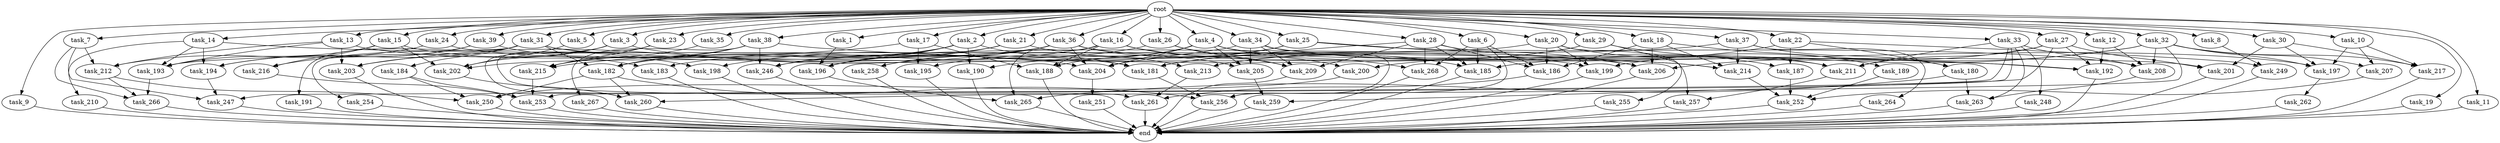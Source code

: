 digraph G {
  task_208 [size="1967095021.568000"];
  task_9 [size="1.024000"];
  task_191 [size="214748364.800000"];
  task_247 [size="1314259992.576000"];
  task_27 [size="1.024000"];
  task_251 [size="695784701.952000"];
  task_4 [size="1.024000"];
  task_2 [size="1.024000"];
  task_13 [size="1.024000"];
  task_260 [size="1391569403.904000"];
  task_256 [size="403726925.824000"];
  task_207 [size="627065225.216000"];
  task_186 [size="1391569403.904000"];
  task_258 [size="343597383.680000"];
  task_6 [size="1.024000"];
  task_32 [size="1.024000"];
  task_216 [size="111669149.696000"];
  task_189 [size="77309411.328000"];
  task_188 [size="1382979469.312000"];
  task_267 [size="695784701.952000"];
  task_33 [size="1.024000"];
  task_259 [size="292057776.128000"];
  task_183 [size="214748364.800000"];
  task_31 [size="1.024000"];
  task_14 [size="1.024000"];
  task_36 [size="1.024000"];
  task_266 [size="463856467.968000"];
  task_16 [size="1.024000"];
  task_185 [size="1451698946.048000"];
  task_249 [size="1554778161.152000"];
  task_263 [size="1623497637.888000"];
  task_252 [size="2448131358.720000"];
  task_15 [size="1.024000"];
  task_10 [size="1.024000"];
  task_29 [size="1.024000"];
  task_199 [size="979252543.488000"];
  task_209 [size="798863917.056000"];
  task_250 [size="1297080123.392000"];
  task_190 [size="1116691496.960000"];
  task_26 [size="1.024000"];
  task_25 [size="1.024000"];
  task_201 [size="644245094.400000"];
  end [size="0.000000"];
  task_192 [size="1752346656.768000"];
  task_19 [size="1.024000"];
  task_180 [size="1168231104.512000"];
  task_18 [size="1.024000"];
  task_12 [size="1.024000"];
  task_210 [size="214748364.800000"];
  task_182 [size="1640677507.072000"];
  task_197 [size="919123001.344000"];
  task_253 [size="1769526525.952000"];
  task_202 [size="1357209665.536000"];
  task_246 [size="1425929142.272000"];
  task_261 [size="2250562863.104000"];
  task_184 [size="214748364.800000"];
  task_21 [size="1.024000"];
  task_264 [size="309237645.312000"];
  task_37 [size="1.024000"];
  task_265 [size="566935683.072000"];
  task_196 [size="1116691496.960000"];
  task_187 [size="1408749273.088000"];
  task_23 [size="1.024000"];
  task_248 [size="858993459.200000"];
  root [size="0.000000"];
  task_5 [size="1.024000"];
  task_195 [size="687194767.360000"];
  task_193 [size="876173328.384000"];
  task_11 [size="1.024000"];
  task_268 [size="1460288880.640000"];
  task_194 [size="463856467.968000"];
  task_200 [size="893353197.568000"];
  task_3 [size="1.024000"];
  task_212 [size="206158430.208000"];
  task_213 [size="730144440.320000"];
  task_206 [size="1314259992.576000"];
  task_39 [size="1.024000"];
  task_22 [size="1.024000"];
  task_7 [size="1.024000"];
  task_28 [size="1.024000"];
  task_215 [size="2138893713.408000"];
  task_34 [size="1.024000"];
  task_262 [size="549755813.888000"];
  task_254 [size="214748364.800000"];
  task_257 [size="584115552.256000"];
  task_211 [size="2319282339.840000"];
  task_17 [size="1.024000"];
  task_198 [size="111669149.696000"];
  task_214 [size="910533066.752000"];
  task_20 [size="1.024000"];
  task_217 [size="841813590.016000"];
  task_205 [size="1082331758.592000"];
  task_1 [size="1.024000"];
  task_181 [size="1529008357.376000"];
  task_204 [size="1176821039.104000"];
  task_35 [size="1.024000"];
  task_30 [size="1.024000"];
  task_203 [size="893353197.568000"];
  task_38 [size="1.024000"];
  task_24 [size="1.024000"];
  task_255 [size="420906795.008000"];
  task_8 [size="1.024000"];

  task_208 -> task_263 [size="536870912.000000"];
  task_9 -> end [size="1.000000"];
  task_191 -> end [size="1.000000"];
  task_247 -> end [size="1.000000"];
  task_27 -> task_199 [size="209715200.000000"];
  task_27 -> task_192 [size="209715200.000000"];
  task_27 -> task_201 [size="209715200.000000"];
  task_27 -> task_259 [size="209715200.000000"];
  task_27 -> task_211 [size="209715200.000000"];
  task_251 -> end [size="1.000000"];
  task_4 -> task_204 [size="679477248.000000"];
  task_4 -> task_188 [size="679477248.000000"];
  task_4 -> task_205 [size="679477248.000000"];
  task_4 -> task_211 [size="679477248.000000"];
  task_4 -> task_190 [size="679477248.000000"];
  task_4 -> task_268 [size="679477248.000000"];
  task_2 -> task_246 [size="411041792.000000"];
  task_2 -> task_190 [size="411041792.000000"];
  task_2 -> task_182 [size="411041792.000000"];
  task_2 -> task_181 [size="411041792.000000"];
  task_2 -> task_196 [size="411041792.000000"];
  task_13 -> task_203 [size="33554432.000000"];
  task_13 -> task_204 [size="33554432.000000"];
  task_13 -> task_193 [size="33554432.000000"];
  task_13 -> task_212 [size="33554432.000000"];
  task_260 -> end [size="1.000000"];
  task_256 -> end [size="1.000000"];
  task_207 -> task_252 [size="838860800.000000"];
  task_186 -> task_261 [size="679477248.000000"];
  task_258 -> end [size="1.000000"];
  task_6 -> task_185 [size="209715200.000000"];
  task_6 -> task_186 [size="209715200.000000"];
  task_6 -> task_256 [size="209715200.000000"];
  task_6 -> task_268 [size="209715200.000000"];
  task_32 -> task_185 [size="536870912.000000"];
  task_32 -> task_260 [size="536870912.000000"];
  task_32 -> task_197 [size="536870912.000000"];
  task_32 -> task_206 [size="536870912.000000"];
  task_32 -> task_207 [size="536870912.000000"];
  task_32 -> task_217 [size="536870912.000000"];
  task_32 -> task_208 [size="536870912.000000"];
  task_216 -> task_253 [size="134217728.000000"];
  task_189 -> task_252 [size="838860800.000000"];
  task_188 -> end [size="1.000000"];
  task_267 -> end [size="1.000000"];
  task_33 -> task_248 [size="838860800.000000"];
  task_33 -> task_208 [size="838860800.000000"];
  task_33 -> task_211 [size="838860800.000000"];
  task_33 -> task_263 [size="838860800.000000"];
  task_33 -> task_247 [size="838860800.000000"];
  task_33 -> task_253 [size="838860800.000000"];
  task_259 -> end [size="1.000000"];
  task_183 -> end [size="1.000000"];
  task_31 -> task_201 [size="209715200.000000"];
  task_31 -> task_182 [size="209715200.000000"];
  task_31 -> task_191 [size="209715200.000000"];
  task_31 -> task_194 [size="209715200.000000"];
  task_31 -> task_184 [size="209715200.000000"];
  task_31 -> task_199 [size="209715200.000000"];
  task_31 -> task_254 [size="209715200.000000"];
  task_14 -> task_194 [size="209715200.000000"];
  task_14 -> task_210 [size="209715200.000000"];
  task_14 -> task_193 [size="209715200.000000"];
  task_14 -> task_214 [size="209715200.000000"];
  task_36 -> task_204 [size="301989888.000000"];
  task_36 -> task_214 [size="301989888.000000"];
  task_36 -> task_205 [size="301989888.000000"];
  task_36 -> task_203 [size="301989888.000000"];
  task_36 -> task_202 [size="301989888.000000"];
  task_36 -> task_258 [size="301989888.000000"];
  task_36 -> task_196 [size="301989888.000000"];
  task_266 -> end [size="1.000000"];
  task_16 -> task_209 [size="134217728.000000"];
  task_16 -> task_185 [size="134217728.000000"];
  task_16 -> task_265 [size="134217728.000000"];
  task_16 -> task_188 [size="134217728.000000"];
  task_16 -> task_183 [size="134217728.000000"];
  task_185 -> end [size="1.000000"];
  task_249 -> end [size="1.000000"];
  task_263 -> end [size="1.000000"];
  task_252 -> end [size="1.000000"];
  task_15 -> task_183 [size="75497472.000000"];
  task_15 -> task_202 [size="75497472.000000"];
  task_15 -> task_193 [size="75497472.000000"];
  task_15 -> task_216 [size="75497472.000000"];
  task_10 -> task_207 [size="75497472.000000"];
  task_10 -> task_197 [size="75497472.000000"];
  task_10 -> task_217 [size="75497472.000000"];
  task_29 -> task_192 [size="411041792.000000"];
  task_29 -> task_213 [size="411041792.000000"];
  task_29 -> task_255 [size="411041792.000000"];
  task_29 -> task_181 [size="411041792.000000"];
  task_199 -> end [size="1.000000"];
  task_209 -> end [size="1.000000"];
  task_250 -> end [size="1.000000"];
  task_190 -> end [size="1.000000"];
  task_26 -> task_200 [size="33554432.000000"];
  task_26 -> task_258 [size="33554432.000000"];
  task_26 -> task_209 [size="33554432.000000"];
  task_25 -> task_195 [size="134217728.000000"];
  task_25 -> task_204 [size="134217728.000000"];
  task_25 -> task_208 [size="134217728.000000"];
  task_25 -> task_206 [size="134217728.000000"];
  task_201 -> end [size="1.000000"];
  task_192 -> end [size="1.000000"];
  task_19 -> end [size="1.000000"];
  task_180 -> task_263 [size="209715200.000000"];
  task_180 -> task_265 [size="209715200.000000"];
  task_18 -> task_189 [size="75497472.000000"];
  task_18 -> task_186 [size="75497472.000000"];
  task_18 -> task_206 [size="75497472.000000"];
  task_18 -> task_214 [size="75497472.000000"];
  task_12 -> task_192 [size="411041792.000000"];
  task_12 -> task_208 [size="411041792.000000"];
  task_210 -> end [size="1.000000"];
  task_182 -> task_250 [size="75497472.000000"];
  task_182 -> task_260 [size="75497472.000000"];
  task_182 -> task_256 [size="75497472.000000"];
  task_197 -> task_262 [size="536870912.000000"];
  task_253 -> end [size="1.000000"];
  task_202 -> task_260 [size="209715200.000000"];
  task_246 -> end [size="1.000000"];
  task_261 -> end [size="1.000000"];
  task_184 -> task_250 [size="679477248.000000"];
  task_184 -> task_253 [size="679477248.000000"];
  task_21 -> task_213 [size="301989888.000000"];
  task_21 -> task_182 [size="301989888.000000"];
  task_21 -> task_196 [size="301989888.000000"];
  task_264 -> end [size="1.000000"];
  task_37 -> task_246 [size="301989888.000000"];
  task_37 -> task_264 [size="301989888.000000"];
  task_37 -> task_180 [size="301989888.000000"];
  task_37 -> task_214 [size="301989888.000000"];
  task_265 -> end [size="1.000000"];
  task_196 -> task_265 [size="209715200.000000"];
  task_187 -> task_252 [size="679477248.000000"];
  task_23 -> task_215 [size="838860800.000000"];
  task_23 -> task_261 [size="838860800.000000"];
  task_248 -> end [size="1.000000"];
  root -> task_12 [size="1.000000"];
  root -> task_36 [size="1.000000"];
  root -> task_16 [size="1.000000"];
  root -> task_9 [size="1.000000"];
  root -> task_39 [size="1.000000"];
  root -> task_11 [size="1.000000"];
  root -> task_22 [size="1.000000"];
  root -> task_7 [size="1.000000"];
  root -> task_33 [size="1.000000"];
  root -> task_28 [size="1.000000"];
  root -> task_4 [size="1.000000"];
  root -> task_34 [size="1.000000"];
  root -> task_2 [size="1.000000"];
  root -> task_15 [size="1.000000"];
  root -> task_10 [size="1.000000"];
  root -> task_29 [size="1.000000"];
  root -> task_21 [size="1.000000"];
  root -> task_17 [size="1.000000"];
  root -> task_18 [size="1.000000"];
  root -> task_27 [size="1.000000"];
  root -> task_20 [size="1.000000"];
  root -> task_23 [size="1.000000"];
  root -> task_6 [size="1.000000"];
  root -> task_32 [size="1.000000"];
  root -> task_5 [size="1.000000"];
  root -> task_37 [size="1.000000"];
  root -> task_26 [size="1.000000"];
  root -> task_25 [size="1.000000"];
  root -> task_8 [size="1.000000"];
  root -> task_35 [size="1.000000"];
  root -> task_13 [size="1.000000"];
  root -> task_30 [size="1.000000"];
  root -> task_19 [size="1.000000"];
  root -> task_1 [size="1.000000"];
  root -> task_38 [size="1.000000"];
  root -> task_24 [size="1.000000"];
  root -> task_3 [size="1.000000"];
  root -> task_31 [size="1.000000"];
  root -> task_14 [size="1.000000"];
  task_5 -> task_202 [size="411041792.000000"];
  task_195 -> end [size="1.000000"];
  task_193 -> task_266 [size="209715200.000000"];
  task_11 -> end [size="1.000000"];
  task_268 -> end [size="1.000000"];
  task_194 -> task_247 [size="411041792.000000"];
  task_200 -> task_250 [size="301989888.000000"];
  task_3 -> task_203 [size="536870912.000000"];
  task_3 -> task_260 [size="536870912.000000"];
  task_3 -> task_206 [size="536870912.000000"];
  task_3 -> task_202 [size="536870912.000000"];
  task_212 -> task_266 [size="209715200.000000"];
  task_212 -> task_250 [size="209715200.000000"];
  task_213 -> task_261 [size="679477248.000000"];
  task_206 -> end [size="1.000000"];
  task_39 -> task_194 [size="33554432.000000"];
  task_39 -> task_198 [size="33554432.000000"];
  task_39 -> task_216 [size="33554432.000000"];
  task_22 -> task_187 [size="838860800.000000"];
  task_22 -> task_200 [size="838860800.000000"];
  task_22 -> task_180 [size="838860800.000000"];
  task_22 -> task_249 [size="838860800.000000"];
  task_7 -> task_266 [size="33554432.000000"];
  task_7 -> task_247 [size="33554432.000000"];
  task_7 -> task_212 [size="33554432.000000"];
  task_28 -> task_187 [size="536870912.000000"];
  task_28 -> task_209 [size="536870912.000000"];
  task_28 -> task_185 [size="536870912.000000"];
  task_28 -> task_186 [size="536870912.000000"];
  task_28 -> task_181 [size="536870912.000000"];
  task_28 -> task_268 [size="536870912.000000"];
  task_215 -> task_253 [size="75497472.000000"];
  task_34 -> task_209 [size="75497472.000000"];
  task_34 -> task_198 [size="75497472.000000"];
  task_34 -> task_197 [size="75497472.000000"];
  task_34 -> task_205 [size="75497472.000000"];
  task_34 -> task_256 [size="75497472.000000"];
  task_262 -> end [size="1.000000"];
  task_254 -> end [size="1.000000"];
  task_257 -> end [size="1.000000"];
  task_211 -> task_257 [size="33554432.000000"];
  task_17 -> task_195 [size="536870912.000000"];
  task_17 -> task_215 [size="536870912.000000"];
  task_17 -> task_188 [size="536870912.000000"];
  task_198 -> end [size="1.000000"];
  task_214 -> task_252 [size="33554432.000000"];
  task_20 -> task_186 [size="536870912.000000"];
  task_20 -> task_199 [size="536870912.000000"];
  task_20 -> task_193 [size="536870912.000000"];
  task_20 -> task_211 [size="536870912.000000"];
  task_20 -> task_257 [size="536870912.000000"];
  task_217 -> end [size="1.000000"];
  task_205 -> task_259 [size="75497472.000000"];
  task_1 -> task_196 [size="75497472.000000"];
  task_181 -> task_256 [size="33554432.000000"];
  task_204 -> task_251 [size="679477248.000000"];
  task_35 -> task_215 [size="33554432.000000"];
  task_30 -> task_201 [size="209715200.000000"];
  task_30 -> task_197 [size="209715200.000000"];
  task_30 -> task_217 [size="209715200.000000"];
  task_203 -> end [size="1.000000"];
  task_38 -> task_215 [size="679477248.000000"];
  task_38 -> task_246 [size="679477248.000000"];
  task_38 -> task_192 [size="679477248.000000"];
  task_38 -> task_182 [size="679477248.000000"];
  task_38 -> task_267 [size="679477248.000000"];
  task_24 -> task_181 [size="134217728.000000"];
  task_24 -> task_212 [size="134217728.000000"];
  task_255 -> end [size="1.000000"];
  task_8 -> task_249 [size="679477248.000000"];
}
